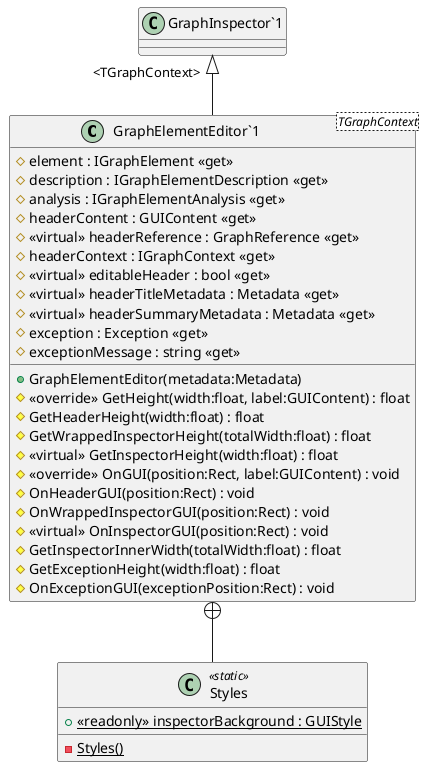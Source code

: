 @startuml
class "GraphElementEditor`1"<TGraphContext> {
    + GraphElementEditor(metadata:Metadata)
    # element : IGraphElement <<get>>
    # description : IGraphElementDescription <<get>>
    # analysis : IGraphElementAnalysis <<get>>
    # headerContent : GUIContent <<get>>
    # <<virtual>> headerReference : GraphReference <<get>>
    # headerContext : IGraphContext <<get>>
    # <<virtual>> editableHeader : bool <<get>>
    # <<virtual>> headerTitleMetadata : Metadata <<get>>
    # <<virtual>> headerSummaryMetadata : Metadata <<get>>
    # exception : Exception <<get>>
    # exceptionMessage : string <<get>>
    # <<override>> GetHeight(width:float, label:GUIContent) : float
    # GetHeaderHeight(width:float) : float
    # GetWrappedInspectorHeight(totalWidth:float) : float
    # <<virtual>> GetInspectorHeight(width:float) : float
    # <<override>> OnGUI(position:Rect, label:GUIContent) : void
    # OnHeaderGUI(position:Rect) : void
    # OnWrappedInspectorGUI(position:Rect) : void
    # <<virtual>> OnInspectorGUI(position:Rect) : void
    # GetInspectorInnerWidth(totalWidth:float) : float
    # GetExceptionHeight(width:float) : float
    # OnExceptionGUI(exceptionPosition:Rect) : void
}
class Styles <<static>> {
    {static} - Styles()
    + {static} <<readonly>> inspectorBackground : GUIStyle
}
"GraphInspector`1" "<TGraphContext>" <|-- "GraphElementEditor`1"
"GraphElementEditor`1" +-- Styles
@enduml

